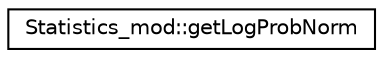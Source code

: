 digraph "Graphical Class Hierarchy"
{
 // LATEX_PDF_SIZE
  edge [fontname="Helvetica",fontsize="10",labelfontname="Helvetica",labelfontsize="10"];
  node [fontname="Helvetica",fontsize="10",shape=record];
  rankdir="LR";
  Node0 [label="Statistics_mod::getLogProbNorm",height=0.2,width=0.4,color="black", fillcolor="white", style="filled",URL="$interfaceStatistics__mod_1_1getLogProbNorm.html",tooltip=" "];
}
